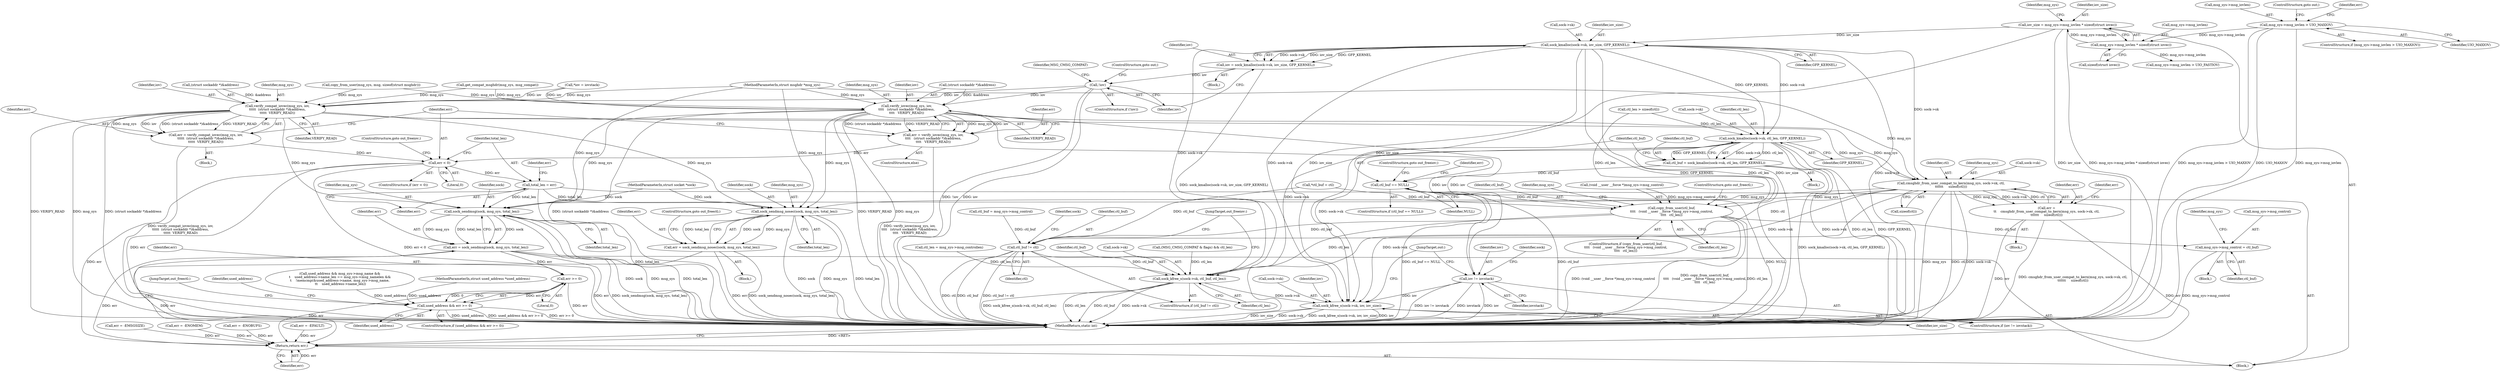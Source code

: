 digraph "0_linux_bc909d9ddbf7778371e36a651d6e4194b1cc7d4c@API" {
"1000195" [label="(Call,sock_kmalloc(sock->sk, iov_size, GFP_KERNEL))"];
"1000178" [label="(Call,iov_size = msg_sys->msg_iovlen * sizeof(struct iovec))"];
"1000180" [label="(Call,msg_sys->msg_iovlen * sizeof(struct iovec))"];
"1000168" [label="(Call,msg_sys->msg_iovlen > UIO_MAXIOV)"];
"1000193" [label="(Call,iov = sock_kmalloc(sock->sk, iov_size, GFP_KERNEL))"];
"1000202" [label="(Call,!iov)"];
"1000212" [label="(Call,verify_compat_iovec(msg_sys, iov,\n\t\t\t\t\t  (struct sockaddr *)&address,\n\t\t\t\t\t  VERIFY_READ))"];
"1000210" [label="(Call,err = verify_compat_iovec(msg_sys, iov,\n\t\t\t\t\t  (struct sockaddr *)&address,\n\t\t\t\t\t  VERIFY_READ))"];
"1000232" [label="(Call,err < 0)"];
"1000236" [label="(Call,total_len = err)"];
"1000375" [label="(Call,sock_sendmsg_nosec(sock, msg_sys, total_len))"];
"1000373" [label="(Call,err = sock_sendmsg_nosec(sock, msg_sys, total_len))"];
"1000438" [label="(Return,return err;)"];
"1000382" [label="(Call,sock_sendmsg(sock, msg_sys, total_len))"];
"1000380" [label="(Call,err = sock_sendmsg(sock, msg_sys, total_len))"];
"1000389" [label="(Call,err >= 0)"];
"1000387" [label="(Call,used_address && err >= 0)"];
"1000264" [label="(Call,cmsghdr_from_user_compat_to_kern(msg_sys, sock->sk, ctl,\n\t\t\t\t\t\t     sizeof(ctl)))"];
"1000262" [label="(Call,err =\n\t\t    cmsghdr_from_user_compat_to_kern(msg_sys, sock->sk, ctl,\n\t\t\t\t\t\t     sizeof(ctl)))"];
"1000417" [label="(Call,ctl_buf != ctl)"];
"1000420" [label="(Call,sock_kfree_s(sock->sk, ctl_buf, ctl_len))"];
"1000431" [label="(Call,sock_kfree_s(sock->sk, iov, iov_size))"];
"1000428" [label="(Call,iov != iovstack)"];
"1000223" [label="(Call,verify_iovec(msg_sys, iov,\n\t\t\t\t   (struct sockaddr *)&address,\n\t\t\t\t   VERIFY_READ))"];
"1000221" [label="(Call,err = verify_iovec(msg_sys, iov,\n\t\t\t\t   (struct sockaddr *)&address,\n\t\t\t\t   VERIFY_READ))"];
"1000297" [label="(Call,sock_kmalloc(sock->sk, ctl_len, GFP_KERNEL))"];
"1000295" [label="(Call,ctl_buf = sock_kmalloc(sock->sk, ctl_len, GFP_KERNEL))"];
"1000304" [label="(Call,ctl_buf == NULL)"];
"1000313" [label="(Call,copy_from_user(ctl_buf,\n\t\t\t\t   (void __user __force *)msg_sys->msg_control,\n\t\t\t\t   ctl_len))"];
"1000322" [label="(Call,msg_sys->msg_control = ctl_buf)"];
"1000147" [label="(Call,get_compat_msghdr(msg_sys, msg_compat))"];
"1000203" [label="(Identifier,iov)"];
"1000312" [label="(ControlStructure,if (copy_from_user(ctl_buf,\n\t\t\t\t   (void __user __force *)msg_sys->msg_control,\n\t\t\t\t   ctl_len)))"];
"1000438" [label="(Return,return err;)"];
"1000232" [label="(Call,err < 0)"];
"1000296" [label="(Identifier,ctl_buf)"];
"1000415" [label="(JumpTarget,out_freectl:)"];
"1000439" [label="(Identifier,err)"];
"1000298" [label="(Call,sock->sk)"];
"1000313" [label="(Call,copy_from_user(ctl_buf,\n\t\t\t\t   (void __user __force *)msg_sys->msg_control,\n\t\t\t\t   ctl_len))"];
"1000262" [label="(Call,err =\n\t\t    cmsghdr_from_user_compat_to_kern(msg_sys, sock->sk, ctl,\n\t\t\t\t\t\t     sizeof(ctl)))"];
"1000192" [label="(Block,)"];
"1000204" [label="(ControlStructure,goto out;)"];
"1000375" [label="(Call,sock_sendmsg_nosec(sock, msg_sys, total_len))"];
"1000213" [label="(Identifier,msg_sys)"];
"1000417" [label="(Call,ctl_buf != ctl)"];
"1000194" [label="(Identifier,iov)"];
"1000215" [label="(Call,(struct sockaddr *)&address)"];
"1000280" [label="(Call,ctl_len = msg_sys->msg_controllen)"];
"1000389" [label="(Call,err >= 0)"];
"1000309" [label="(Identifier,err)"];
"1000422" [label="(Identifier,sock)"];
"1000263" [label="(Identifier,err)"];
"1000163" [label="(Call,err = -EMSGSIZE)"];
"1000390" [label="(Identifier,err)"];
"1000195" [label="(Call,sock_kmalloc(sock->sk, iov_size, GFP_KERNEL))"];
"1000224" [label="(Identifier,msg_sys)"];
"1000429" [label="(Identifier,iov)"];
"1000269" [label="(Identifier,ctl)"];
"1000377" [label="(Identifier,msg_sys)"];
"1000295" [label="(Call,ctl_buf = sock_kmalloc(sock->sk, ctl_len, GFP_KERNEL))"];
"1000326" [label="(Identifier,ctl_buf)"];
"1000196" [label="(Call,sock->sk)"];
"1000155" [label="(Call,copy_from_user(msg_sys, msg, sizeof(struct msghdr)))"];
"1000167" [label="(ControlStructure,if (msg_sys->msg_iovlen > UIO_MAXIOV))"];
"1000223" [label="(Call,verify_iovec(msg_sys, iov,\n\t\t\t\t   (struct sockaddr *)&address,\n\t\t\t\t   VERIFY_READ))"];
"1000424" [label="(Identifier,ctl_buf)"];
"1000108" [label="(MethodParameterIn,struct socket *sock)"];
"1000207" [label="(Identifier,MSG_CMSG_COMPAT)"];
"1000440" [label="(MethodReturn,static int)"];
"1000180" [label="(Call,msg_sys->msg_iovlen * sizeof(struct iovec))"];
"1000373" [label="(Call,err = sock_sendmsg_nosec(sock, msg_sys, total_len))"];
"1000225" [label="(Identifier,iov)"];
"1000382" [label="(Call,sock_sendmsg(sock, msg_sys, total_len))"];
"1000235" [label="(ControlStructure,goto out_freeiov;)"];
"1000395" [label="(Identifier,used_address)"];
"1000305" [label="(Identifier,ctl_buf)"];
"1000237" [label="(Identifier,total_len)"];
"1000221" [label="(Call,err = verify_iovec(msg_sys, iov,\n\t\t\t\t   (struct sockaddr *)&address,\n\t\t\t\t   VERIFY_READ))"];
"1000179" [label="(Identifier,iov_size)"];
"1000199" [label="(Identifier,iov_size)"];
"1000273" [label="(Identifier,err)"];
"1000387" [label="(Call,used_address && err >= 0)"];
"1000230" [label="(Identifier,VERIFY_READ)"];
"1000346" [label="(Call,used_address && msg_sys->msg_name &&\n\t    used_address->name_len == msg_sys->msg_namelen &&\n\t    !memcmp(&used_address->name, msg_sys->msg_name,\n \t\t    used_address->name_len))"];
"1000307" [label="(ControlStructure,goto out_freeiov;)"];
"1000110" [label="(MethodParameterIn,struct msghdr *msg_sys)"];
"1000113" [label="(Block,)"];
"1000220" [label="(ControlStructure,else)"];
"1000433" [label="(Identifier,sock)"];
"1000388" [label="(Identifier,used_address)"];
"1000435" [label="(Identifier,iov)"];
"1000303" [label="(ControlStructure,if (ctl_buf == NULL))"];
"1000320" [label="(Identifier,ctl_len)"];
"1000181" [label="(Call,msg_sys->msg_iovlen)"];
"1000432" [label="(Call,sock->sk)"];
"1000302" [label="(Identifier,GFP_KERNEL)"];
"1000226" [label="(Call,(struct sockaddr *)&address)"];
"1000236" [label="(Call,total_len = err)"];
"1000385" [label="(Identifier,total_len)"];
"1000290" [label="(Call,ctl_len > sizeof(ctl))"];
"1000391" [label="(Literal,0)"];
"1000421" [label="(Call,sock->sk)"];
"1000174" [label="(Call,err = -ENOMEM)"];
"1000372" [label="(Block,)"];
"1000270" [label="(Call,sizeof(ctl))"];
"1000418" [label="(Identifier,ctl_buf)"];
"1000173" [label="(ControlStructure,goto out;)"];
"1000384" [label="(Identifier,msg_sys)"];
"1000239" [label="(Call,err = -ENOBUFS)"];
"1000386" [label="(ControlStructure,if (used_address && err >= 0))"];
"1000210" [label="(Call,err = verify_compat_iovec(msg_sys, iov,\n\t\t\t\t\t  (struct sockaddr *)&address,\n\t\t\t\t\t  VERIFY_READ))"];
"1000123" [label="(Call,*iov = iovstack)"];
"1000219" [label="(Identifier,VERIFY_READ)"];
"1000202" [label="(Call,!iov)"];
"1000427" [label="(ControlStructure,if (iov != iovstack))"];
"1000383" [label="(Identifier,sock)"];
"1000374" [label="(Identifier,err)"];
"1000175" [label="(Identifier,err)"];
"1000297" [label="(Call,sock_kmalloc(sock->sk, ctl_len, GFP_KERNEL))"];
"1000222" [label="(Identifier,err)"];
"1000301" [label="(Identifier,ctl_len)"];
"1000184" [label="(Call,sizeof(struct iovec))"];
"1000315" [label="(Call,(void __user __force *)msg_sys->msg_control)"];
"1000231" [label="(ControlStructure,if (err < 0))"];
"1000256" [label="(Call,(MSG_CMSG_COMPAT & flags) && ctl_len)"];
"1000437" [label="(JumpTarget,out:)"];
"1000234" [label="(Literal,0)"];
"1000431" [label="(Call,sock_kfree_s(sock->sk, iov, iov_size))"];
"1000380" [label="(Call,err = sock_sendmsg(sock, msg_sys, total_len))"];
"1000381" [label="(Identifier,err)"];
"1000211" [label="(Identifier,err)"];
"1000426" [label="(JumpTarget,out_freeiov:)"];
"1000209" [label="(Block,)"];
"1000306" [label="(Identifier,NULL)"];
"1000321" [label="(ControlStructure,goto out_freectl;)"];
"1000238" [label="(Identifier,err)"];
"1000428" [label="(Call,iov != iovstack)"];
"1000419" [label="(Identifier,ctl)"];
"1000376" [label="(Identifier,sock)"];
"1000430" [label="(Identifier,iovstack)"];
"1000378" [label="(Identifier,total_len)"];
"1000275" [label="(Call,ctl_buf = msg_sys->msg_control)"];
"1000329" [label="(Identifier,msg_sys)"];
"1000169" [label="(Call,msg_sys->msg_iovlen)"];
"1000193" [label="(Call,iov = sock_kmalloc(sock->sk, iov_size, GFP_KERNEL))"];
"1000264" [label="(Call,cmsghdr_from_user_compat_to_kern(msg_sys, sock->sk, ctl,\n\t\t\t\t\t\t     sizeof(ctl)))"];
"1000178" [label="(Call,iov_size = msg_sys->msg_iovlen * sizeof(struct iovec))"];
"1000233" [label="(Identifier,err)"];
"1000130" [label="(Call,*ctl_buf = ctl)"];
"1000314" [label="(Identifier,ctl_buf)"];
"1000240" [label="(Identifier,err)"];
"1000324" [label="(Identifier,msg_sys)"];
"1000323" [label="(Call,msg_sys->msg_control)"];
"1000416" [label="(ControlStructure,if (ctl_buf != ctl))"];
"1000379" [label="(ControlStructure,goto out_freectl;)"];
"1000172" [label="(Identifier,UIO_MAXIOV)"];
"1000322" [label="(Call,msg_sys->msg_control = ctl_buf)"];
"1000189" [label="(Identifier,msg_sys)"];
"1000201" [label="(ControlStructure,if (!iov))"];
"1000200" [label="(Identifier,GFP_KERNEL)"];
"1000265" [label="(Identifier,msg_sys)"];
"1000294" [label="(Block,)"];
"1000112" [label="(MethodParameterIn,struct used_address *used_address)"];
"1000288" [label="(Block,)"];
"1000212" [label="(Call,verify_compat_iovec(msg_sys, iov,\n\t\t\t\t\t  (struct sockaddr *)&address,\n\t\t\t\t\t  VERIFY_READ))"];
"1000308" [label="(Call,err = -EFAULT)"];
"1000168" [label="(Call,msg_sys->msg_iovlen > UIO_MAXIOV)"];
"1000304" [label="(Call,ctl_buf == NULL)"];
"1000261" [label="(Block,)"];
"1000425" [label="(Identifier,ctl_len)"];
"1000266" [label="(Call,sock->sk)"];
"1000214" [label="(Identifier,iov)"];
"1000420" [label="(Call,sock_kfree_s(sock->sk, ctl_buf, ctl_len))"];
"1000187" [label="(Call,msg_sys->msg_iovlen > UIO_FASTIOV)"];
"1000436" [label="(Identifier,iov_size)"];
"1000195" -> "1000193"  [label="AST: "];
"1000195" -> "1000200"  [label="CFG: "];
"1000196" -> "1000195"  [label="AST: "];
"1000199" -> "1000195"  [label="AST: "];
"1000200" -> "1000195"  [label="AST: "];
"1000193" -> "1000195"  [label="CFG: "];
"1000195" -> "1000440"  [label="DDG: GFP_KERNEL"];
"1000195" -> "1000440"  [label="DDG: iov_size"];
"1000195" -> "1000440"  [label="DDG: sock->sk"];
"1000195" -> "1000193"  [label="DDG: sock->sk"];
"1000195" -> "1000193"  [label="DDG: iov_size"];
"1000195" -> "1000193"  [label="DDG: GFP_KERNEL"];
"1000178" -> "1000195"  [label="DDG: iov_size"];
"1000195" -> "1000264"  [label="DDG: sock->sk"];
"1000195" -> "1000297"  [label="DDG: sock->sk"];
"1000195" -> "1000297"  [label="DDG: GFP_KERNEL"];
"1000195" -> "1000420"  [label="DDG: sock->sk"];
"1000195" -> "1000431"  [label="DDG: sock->sk"];
"1000195" -> "1000431"  [label="DDG: iov_size"];
"1000178" -> "1000113"  [label="AST: "];
"1000178" -> "1000180"  [label="CFG: "];
"1000179" -> "1000178"  [label="AST: "];
"1000180" -> "1000178"  [label="AST: "];
"1000189" -> "1000178"  [label="CFG: "];
"1000178" -> "1000440"  [label="DDG: iov_size"];
"1000178" -> "1000440"  [label="DDG: msg_sys->msg_iovlen * sizeof(struct iovec)"];
"1000180" -> "1000178"  [label="DDG: msg_sys->msg_iovlen"];
"1000178" -> "1000431"  [label="DDG: iov_size"];
"1000180" -> "1000184"  [label="CFG: "];
"1000181" -> "1000180"  [label="AST: "];
"1000184" -> "1000180"  [label="AST: "];
"1000168" -> "1000180"  [label="DDG: msg_sys->msg_iovlen"];
"1000180" -> "1000187"  [label="DDG: msg_sys->msg_iovlen"];
"1000168" -> "1000167"  [label="AST: "];
"1000168" -> "1000172"  [label="CFG: "];
"1000169" -> "1000168"  [label="AST: "];
"1000172" -> "1000168"  [label="AST: "];
"1000173" -> "1000168"  [label="CFG: "];
"1000175" -> "1000168"  [label="CFG: "];
"1000168" -> "1000440"  [label="DDG: msg_sys->msg_iovlen > UIO_MAXIOV"];
"1000168" -> "1000440"  [label="DDG: UIO_MAXIOV"];
"1000168" -> "1000440"  [label="DDG: msg_sys->msg_iovlen"];
"1000193" -> "1000192"  [label="AST: "];
"1000194" -> "1000193"  [label="AST: "];
"1000203" -> "1000193"  [label="CFG: "];
"1000193" -> "1000440"  [label="DDG: sock_kmalloc(sock->sk, iov_size, GFP_KERNEL)"];
"1000193" -> "1000202"  [label="DDG: iov"];
"1000202" -> "1000201"  [label="AST: "];
"1000202" -> "1000203"  [label="CFG: "];
"1000203" -> "1000202"  [label="AST: "];
"1000204" -> "1000202"  [label="CFG: "];
"1000207" -> "1000202"  [label="CFG: "];
"1000202" -> "1000440"  [label="DDG: iov"];
"1000202" -> "1000440"  [label="DDG: !iov"];
"1000202" -> "1000212"  [label="DDG: iov"];
"1000202" -> "1000223"  [label="DDG: iov"];
"1000212" -> "1000210"  [label="AST: "];
"1000212" -> "1000219"  [label="CFG: "];
"1000213" -> "1000212"  [label="AST: "];
"1000214" -> "1000212"  [label="AST: "];
"1000215" -> "1000212"  [label="AST: "];
"1000219" -> "1000212"  [label="AST: "];
"1000210" -> "1000212"  [label="CFG: "];
"1000212" -> "1000440"  [label="DDG: VERIFY_READ"];
"1000212" -> "1000440"  [label="DDG: msg_sys"];
"1000212" -> "1000440"  [label="DDG: (struct sockaddr *)&address"];
"1000212" -> "1000210"  [label="DDG: msg_sys"];
"1000212" -> "1000210"  [label="DDG: iov"];
"1000212" -> "1000210"  [label="DDG: (struct sockaddr *)&address"];
"1000212" -> "1000210"  [label="DDG: VERIFY_READ"];
"1000147" -> "1000212"  [label="DDG: msg_sys"];
"1000155" -> "1000212"  [label="DDG: msg_sys"];
"1000110" -> "1000212"  [label="DDG: msg_sys"];
"1000123" -> "1000212"  [label="DDG: iov"];
"1000215" -> "1000212"  [label="DDG: &address"];
"1000212" -> "1000264"  [label="DDG: msg_sys"];
"1000212" -> "1000375"  [label="DDG: msg_sys"];
"1000212" -> "1000382"  [label="DDG: msg_sys"];
"1000212" -> "1000428"  [label="DDG: iov"];
"1000210" -> "1000209"  [label="AST: "];
"1000211" -> "1000210"  [label="AST: "];
"1000233" -> "1000210"  [label="CFG: "];
"1000210" -> "1000440"  [label="DDG: verify_compat_iovec(msg_sys, iov,\n\t\t\t\t\t  (struct sockaddr *)&address,\n\t\t\t\t\t  VERIFY_READ)"];
"1000210" -> "1000232"  [label="DDG: err"];
"1000232" -> "1000231"  [label="AST: "];
"1000232" -> "1000234"  [label="CFG: "];
"1000233" -> "1000232"  [label="AST: "];
"1000234" -> "1000232"  [label="AST: "];
"1000235" -> "1000232"  [label="CFG: "];
"1000237" -> "1000232"  [label="CFG: "];
"1000232" -> "1000440"  [label="DDG: err"];
"1000232" -> "1000440"  [label="DDG: err < 0"];
"1000221" -> "1000232"  [label="DDG: err"];
"1000232" -> "1000236"  [label="DDG: err"];
"1000232" -> "1000438"  [label="DDG: err"];
"1000236" -> "1000113"  [label="AST: "];
"1000236" -> "1000238"  [label="CFG: "];
"1000237" -> "1000236"  [label="AST: "];
"1000238" -> "1000236"  [label="AST: "];
"1000240" -> "1000236"  [label="CFG: "];
"1000236" -> "1000440"  [label="DDG: total_len"];
"1000236" -> "1000375"  [label="DDG: total_len"];
"1000236" -> "1000382"  [label="DDG: total_len"];
"1000375" -> "1000373"  [label="AST: "];
"1000375" -> "1000378"  [label="CFG: "];
"1000376" -> "1000375"  [label="AST: "];
"1000377" -> "1000375"  [label="AST: "];
"1000378" -> "1000375"  [label="AST: "];
"1000373" -> "1000375"  [label="CFG: "];
"1000375" -> "1000440"  [label="DDG: sock"];
"1000375" -> "1000440"  [label="DDG: msg_sys"];
"1000375" -> "1000440"  [label="DDG: total_len"];
"1000375" -> "1000373"  [label="DDG: sock"];
"1000375" -> "1000373"  [label="DDG: msg_sys"];
"1000375" -> "1000373"  [label="DDG: total_len"];
"1000108" -> "1000375"  [label="DDG: sock"];
"1000264" -> "1000375"  [label="DDG: msg_sys"];
"1000223" -> "1000375"  [label="DDG: msg_sys"];
"1000110" -> "1000375"  [label="DDG: msg_sys"];
"1000373" -> "1000372"  [label="AST: "];
"1000374" -> "1000373"  [label="AST: "];
"1000379" -> "1000373"  [label="CFG: "];
"1000373" -> "1000440"  [label="DDG: sock_sendmsg_nosec(sock, msg_sys, total_len)"];
"1000373" -> "1000440"  [label="DDG: err"];
"1000373" -> "1000438"  [label="DDG: err"];
"1000438" -> "1000113"  [label="AST: "];
"1000438" -> "1000439"  [label="CFG: "];
"1000439" -> "1000438"  [label="AST: "];
"1000440" -> "1000438"  [label="CFG: "];
"1000438" -> "1000440"  [label="DDG: <RET>"];
"1000439" -> "1000438"  [label="DDG: err"];
"1000239" -> "1000438"  [label="DDG: err"];
"1000262" -> "1000438"  [label="DDG: err"];
"1000389" -> "1000438"  [label="DDG: err"];
"1000380" -> "1000438"  [label="DDG: err"];
"1000174" -> "1000438"  [label="DDG: err"];
"1000163" -> "1000438"  [label="DDG: err"];
"1000308" -> "1000438"  [label="DDG: err"];
"1000382" -> "1000380"  [label="AST: "];
"1000382" -> "1000385"  [label="CFG: "];
"1000383" -> "1000382"  [label="AST: "];
"1000384" -> "1000382"  [label="AST: "];
"1000385" -> "1000382"  [label="AST: "];
"1000380" -> "1000382"  [label="CFG: "];
"1000382" -> "1000440"  [label="DDG: sock"];
"1000382" -> "1000440"  [label="DDG: msg_sys"];
"1000382" -> "1000440"  [label="DDG: total_len"];
"1000382" -> "1000380"  [label="DDG: sock"];
"1000382" -> "1000380"  [label="DDG: msg_sys"];
"1000382" -> "1000380"  [label="DDG: total_len"];
"1000108" -> "1000382"  [label="DDG: sock"];
"1000264" -> "1000382"  [label="DDG: msg_sys"];
"1000223" -> "1000382"  [label="DDG: msg_sys"];
"1000110" -> "1000382"  [label="DDG: msg_sys"];
"1000380" -> "1000113"  [label="AST: "];
"1000381" -> "1000380"  [label="AST: "];
"1000388" -> "1000380"  [label="CFG: "];
"1000380" -> "1000440"  [label="DDG: sock_sendmsg(sock, msg_sys, total_len)"];
"1000380" -> "1000440"  [label="DDG: err"];
"1000380" -> "1000389"  [label="DDG: err"];
"1000389" -> "1000387"  [label="AST: "];
"1000389" -> "1000391"  [label="CFG: "];
"1000390" -> "1000389"  [label="AST: "];
"1000391" -> "1000389"  [label="AST: "];
"1000387" -> "1000389"  [label="CFG: "];
"1000389" -> "1000440"  [label="DDG: err"];
"1000389" -> "1000387"  [label="DDG: err"];
"1000389" -> "1000387"  [label="DDG: 0"];
"1000387" -> "1000386"  [label="AST: "];
"1000387" -> "1000388"  [label="CFG: "];
"1000388" -> "1000387"  [label="AST: "];
"1000395" -> "1000387"  [label="CFG: "];
"1000415" -> "1000387"  [label="CFG: "];
"1000387" -> "1000440"  [label="DDG: err >= 0"];
"1000387" -> "1000440"  [label="DDG: used_address"];
"1000387" -> "1000440"  [label="DDG: used_address && err >= 0"];
"1000346" -> "1000387"  [label="DDG: used_address"];
"1000112" -> "1000387"  [label="DDG: used_address"];
"1000264" -> "1000262"  [label="AST: "];
"1000264" -> "1000270"  [label="CFG: "];
"1000265" -> "1000264"  [label="AST: "];
"1000266" -> "1000264"  [label="AST: "];
"1000269" -> "1000264"  [label="AST: "];
"1000270" -> "1000264"  [label="AST: "];
"1000262" -> "1000264"  [label="CFG: "];
"1000264" -> "1000440"  [label="DDG: msg_sys"];
"1000264" -> "1000440"  [label="DDG: ctl"];
"1000264" -> "1000440"  [label="DDG: sock->sk"];
"1000264" -> "1000262"  [label="DDG: msg_sys"];
"1000264" -> "1000262"  [label="DDG: sock->sk"];
"1000264" -> "1000262"  [label="DDG: ctl"];
"1000223" -> "1000264"  [label="DDG: msg_sys"];
"1000110" -> "1000264"  [label="DDG: msg_sys"];
"1000264" -> "1000417"  [label="DDG: ctl"];
"1000264" -> "1000420"  [label="DDG: sock->sk"];
"1000264" -> "1000431"  [label="DDG: sock->sk"];
"1000262" -> "1000261"  [label="AST: "];
"1000263" -> "1000262"  [label="AST: "];
"1000273" -> "1000262"  [label="CFG: "];
"1000262" -> "1000440"  [label="DDG: err"];
"1000262" -> "1000440"  [label="DDG: cmsghdr_from_user_compat_to_kern(msg_sys, sock->sk, ctl,\n\t\t\t\t\t\t     sizeof(ctl))"];
"1000417" -> "1000416"  [label="AST: "];
"1000417" -> "1000419"  [label="CFG: "];
"1000418" -> "1000417"  [label="AST: "];
"1000419" -> "1000417"  [label="AST: "];
"1000422" -> "1000417"  [label="CFG: "];
"1000426" -> "1000417"  [label="CFG: "];
"1000417" -> "1000440"  [label="DDG: ctl_buf"];
"1000417" -> "1000440"  [label="DDG: ctl_buf != ctl"];
"1000417" -> "1000440"  [label="DDG: ctl"];
"1000275" -> "1000417"  [label="DDG: ctl_buf"];
"1000313" -> "1000417"  [label="DDG: ctl_buf"];
"1000130" -> "1000417"  [label="DDG: ctl_buf"];
"1000417" -> "1000420"  [label="DDG: ctl_buf"];
"1000420" -> "1000416"  [label="AST: "];
"1000420" -> "1000425"  [label="CFG: "];
"1000421" -> "1000420"  [label="AST: "];
"1000424" -> "1000420"  [label="AST: "];
"1000425" -> "1000420"  [label="AST: "];
"1000426" -> "1000420"  [label="CFG: "];
"1000420" -> "1000440"  [label="DDG: sock_kfree_s(sock->sk, ctl_buf, ctl_len)"];
"1000420" -> "1000440"  [label="DDG: ctl_len"];
"1000420" -> "1000440"  [label="DDG: ctl_buf"];
"1000420" -> "1000440"  [label="DDG: sock->sk"];
"1000297" -> "1000420"  [label="DDG: sock->sk"];
"1000256" -> "1000420"  [label="DDG: ctl_len"];
"1000280" -> "1000420"  [label="DDG: ctl_len"];
"1000313" -> "1000420"  [label="DDG: ctl_len"];
"1000420" -> "1000431"  [label="DDG: sock->sk"];
"1000431" -> "1000427"  [label="AST: "];
"1000431" -> "1000436"  [label="CFG: "];
"1000432" -> "1000431"  [label="AST: "];
"1000435" -> "1000431"  [label="AST: "];
"1000436" -> "1000431"  [label="AST: "];
"1000437" -> "1000431"  [label="CFG: "];
"1000431" -> "1000440"  [label="DDG: iov_size"];
"1000431" -> "1000440"  [label="DDG: sock->sk"];
"1000431" -> "1000440"  [label="DDG: sock_kfree_s(sock->sk, iov, iov_size)"];
"1000431" -> "1000440"  [label="DDG: iov"];
"1000297" -> "1000431"  [label="DDG: sock->sk"];
"1000428" -> "1000431"  [label="DDG: iov"];
"1000428" -> "1000427"  [label="AST: "];
"1000428" -> "1000430"  [label="CFG: "];
"1000429" -> "1000428"  [label="AST: "];
"1000430" -> "1000428"  [label="AST: "];
"1000433" -> "1000428"  [label="CFG: "];
"1000437" -> "1000428"  [label="CFG: "];
"1000428" -> "1000440"  [label="DDG: iov != iovstack"];
"1000428" -> "1000440"  [label="DDG: iovstack"];
"1000428" -> "1000440"  [label="DDG: iov"];
"1000223" -> "1000428"  [label="DDG: iov"];
"1000223" -> "1000221"  [label="AST: "];
"1000223" -> "1000230"  [label="CFG: "];
"1000224" -> "1000223"  [label="AST: "];
"1000225" -> "1000223"  [label="AST: "];
"1000226" -> "1000223"  [label="AST: "];
"1000230" -> "1000223"  [label="AST: "];
"1000221" -> "1000223"  [label="CFG: "];
"1000223" -> "1000440"  [label="DDG: (struct sockaddr *)&address"];
"1000223" -> "1000440"  [label="DDG: VERIFY_READ"];
"1000223" -> "1000440"  [label="DDG: msg_sys"];
"1000223" -> "1000221"  [label="DDG: msg_sys"];
"1000223" -> "1000221"  [label="DDG: iov"];
"1000223" -> "1000221"  [label="DDG: (struct sockaddr *)&address"];
"1000223" -> "1000221"  [label="DDG: VERIFY_READ"];
"1000147" -> "1000223"  [label="DDG: msg_sys"];
"1000155" -> "1000223"  [label="DDG: msg_sys"];
"1000110" -> "1000223"  [label="DDG: msg_sys"];
"1000123" -> "1000223"  [label="DDG: iov"];
"1000226" -> "1000223"  [label="DDG: &address"];
"1000221" -> "1000220"  [label="AST: "];
"1000222" -> "1000221"  [label="AST: "];
"1000233" -> "1000221"  [label="CFG: "];
"1000221" -> "1000440"  [label="DDG: verify_iovec(msg_sys, iov,\n\t\t\t\t   (struct sockaddr *)&address,\n\t\t\t\t   VERIFY_READ)"];
"1000297" -> "1000295"  [label="AST: "];
"1000297" -> "1000302"  [label="CFG: "];
"1000298" -> "1000297"  [label="AST: "];
"1000301" -> "1000297"  [label="AST: "];
"1000302" -> "1000297"  [label="AST: "];
"1000295" -> "1000297"  [label="CFG: "];
"1000297" -> "1000440"  [label="DDG: sock->sk"];
"1000297" -> "1000440"  [label="DDG: ctl_len"];
"1000297" -> "1000440"  [label="DDG: GFP_KERNEL"];
"1000297" -> "1000295"  [label="DDG: sock->sk"];
"1000297" -> "1000295"  [label="DDG: ctl_len"];
"1000297" -> "1000295"  [label="DDG: GFP_KERNEL"];
"1000290" -> "1000297"  [label="DDG: ctl_len"];
"1000297" -> "1000313"  [label="DDG: ctl_len"];
"1000295" -> "1000294"  [label="AST: "];
"1000296" -> "1000295"  [label="AST: "];
"1000305" -> "1000295"  [label="CFG: "];
"1000295" -> "1000440"  [label="DDG: sock_kmalloc(sock->sk, ctl_len, GFP_KERNEL)"];
"1000295" -> "1000304"  [label="DDG: ctl_buf"];
"1000304" -> "1000303"  [label="AST: "];
"1000304" -> "1000306"  [label="CFG: "];
"1000305" -> "1000304"  [label="AST: "];
"1000306" -> "1000304"  [label="AST: "];
"1000307" -> "1000304"  [label="CFG: "];
"1000309" -> "1000304"  [label="CFG: "];
"1000304" -> "1000440"  [label="DDG: ctl_buf == NULL"];
"1000304" -> "1000440"  [label="DDG: ctl_buf"];
"1000304" -> "1000440"  [label="DDG: NULL"];
"1000304" -> "1000313"  [label="DDG: ctl_buf"];
"1000313" -> "1000312"  [label="AST: "];
"1000313" -> "1000320"  [label="CFG: "];
"1000314" -> "1000313"  [label="AST: "];
"1000315" -> "1000313"  [label="AST: "];
"1000320" -> "1000313"  [label="AST: "];
"1000321" -> "1000313"  [label="CFG: "];
"1000324" -> "1000313"  [label="CFG: "];
"1000313" -> "1000440"  [label="DDG: (void __user __force *)msg_sys->msg_control"];
"1000313" -> "1000440"  [label="DDG: copy_from_user(ctl_buf,\n\t\t\t\t   (void __user __force *)msg_sys->msg_control,\n\t\t\t\t   ctl_len)"];
"1000313" -> "1000440"  [label="DDG: ctl_len"];
"1000130" -> "1000313"  [label="DDG: ctl_buf"];
"1000315" -> "1000313"  [label="DDG: msg_sys->msg_control"];
"1000290" -> "1000313"  [label="DDG: ctl_len"];
"1000313" -> "1000322"  [label="DDG: ctl_buf"];
"1000322" -> "1000288"  [label="AST: "];
"1000322" -> "1000326"  [label="CFG: "];
"1000323" -> "1000322"  [label="AST: "];
"1000326" -> "1000322"  [label="AST: "];
"1000329" -> "1000322"  [label="CFG: "];
"1000322" -> "1000440"  [label="DDG: msg_sys->msg_control"];
}
